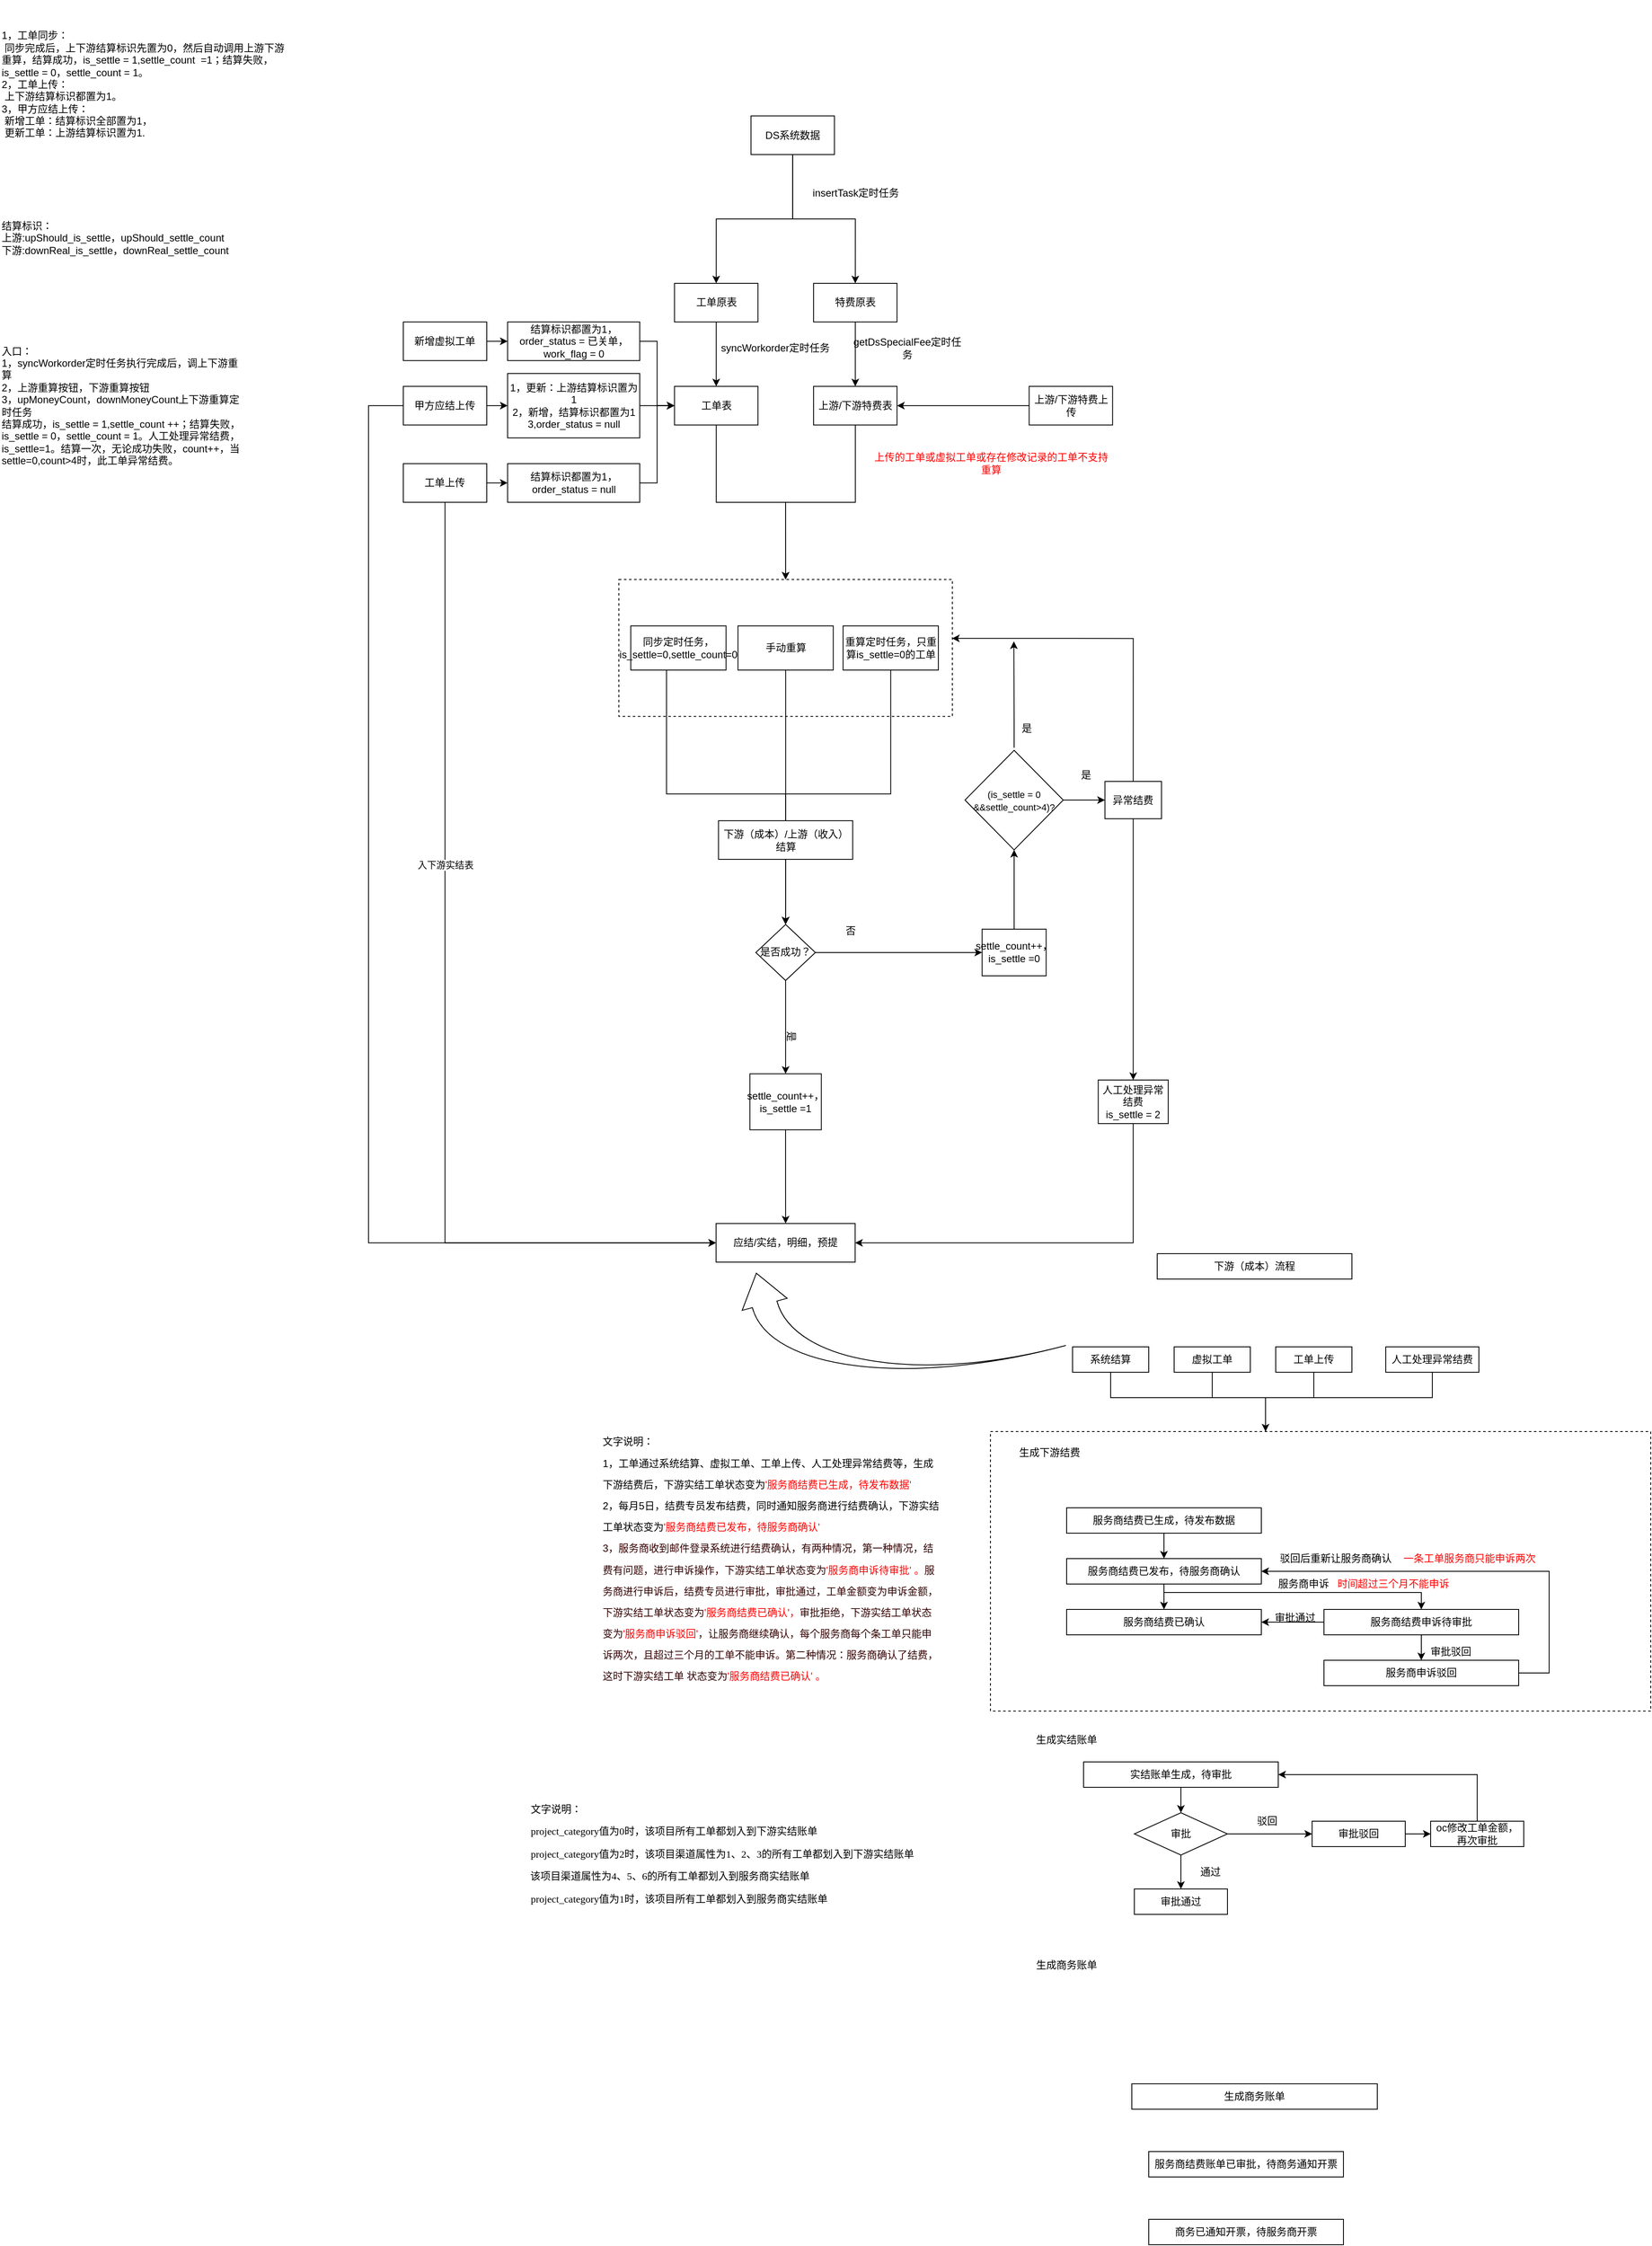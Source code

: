 <mxfile version="14.8.2" type="github">
  <diagram id="KRvAoWJSw_I8BphRz5LJ" name="第 1 页">
    <mxGraphModel dx="3076" dy="3093" grid="1" gridSize="10" guides="1" tooltips="1" connect="1" arrows="1" fold="1" page="1" pageScale="1" pageWidth="827" pageHeight="1169" math="0" shadow="0">
      <root>
        <mxCell id="0" />
        <mxCell id="1" parent="0" />
        <mxCell id="a06lGNTXg1r7nn_AcgPJ-1" value="下游（成本）流程" style="rounded=0;whiteSpace=wrap;html=1;" parent="1" vertex="1">
          <mxGeometry x="-133" y="10" width="230" height="30" as="geometry" />
        </mxCell>
        <mxCell id="a06lGNTXg1r7nn_AcgPJ-56" style="edgeStyle=orthogonalEdgeStyle;rounded=0;orthogonalLoop=1;jettySize=auto;html=1;entryX=0.5;entryY=0;entryDx=0;entryDy=0;" parent="1" source="a06lGNTXg1r7nn_AcgPJ-2" edge="1">
          <mxGeometry relative="1" as="geometry">
            <Array as="points">
              <mxPoint x="-188" y="180" />
              <mxPoint x="-5" y="180" />
            </Array>
            <mxPoint x="-25" y="230.0" as="targetPoint" />
          </mxGeometry>
        </mxCell>
        <mxCell id="a06lGNTXg1r7nn_AcgPJ-2" value="系统结算" style="rounded=0;whiteSpace=wrap;html=1;" parent="1" vertex="1">
          <mxGeometry x="-233" y="120" width="90" height="30" as="geometry" />
        </mxCell>
        <mxCell id="a06lGNTXg1r7nn_AcgPJ-57" style="edgeStyle=orthogonalEdgeStyle;rounded=0;orthogonalLoop=1;jettySize=auto;html=1;entryX=0.5;entryY=0;entryDx=0;entryDy=0;" parent="1" source="a06lGNTXg1r7nn_AcgPJ-3" edge="1">
          <mxGeometry relative="1" as="geometry">
            <Array as="points">
              <mxPoint x="-68" y="180" />
              <mxPoint x="-5" y="180" />
            </Array>
            <mxPoint x="-25" y="230.0" as="targetPoint" />
          </mxGeometry>
        </mxCell>
        <mxCell id="a06lGNTXg1r7nn_AcgPJ-3" value="虚拟工单" style="rounded=0;whiteSpace=wrap;html=1;" parent="1" vertex="1">
          <mxGeometry x="-113" y="120" width="90" height="30" as="geometry" />
        </mxCell>
        <mxCell id="a06lGNTXg1r7nn_AcgPJ-58" style="edgeStyle=orthogonalEdgeStyle;rounded=0;orthogonalLoop=1;jettySize=auto;html=1;entryX=0.5;entryY=0;entryDx=0;entryDy=0;" parent="1" source="a06lGNTXg1r7nn_AcgPJ-4" edge="1">
          <mxGeometry relative="1" as="geometry">
            <Array as="points">
              <mxPoint x="52" y="180" />
              <mxPoint x="-5" y="180" />
            </Array>
            <mxPoint x="-25" y="230.0" as="targetPoint" />
          </mxGeometry>
        </mxCell>
        <mxCell id="a06lGNTXg1r7nn_AcgPJ-4" value="工单上传" style="rounded=0;whiteSpace=wrap;html=1;" parent="1" vertex="1">
          <mxGeometry x="7" y="120" width="90" height="30" as="geometry" />
        </mxCell>
        <mxCell id="a06lGNTXg1r7nn_AcgPJ-59" style="edgeStyle=orthogonalEdgeStyle;rounded=0;orthogonalLoop=1;jettySize=auto;html=1;" parent="1" source="a06lGNTXg1r7nn_AcgPJ-6" edge="1">
          <mxGeometry relative="1" as="geometry">
            <Array as="points">
              <mxPoint x="192" y="180" />
              <mxPoint x="-5" y="180" />
              <mxPoint x="-5" y="220" />
            </Array>
            <mxPoint x="-5" y="220" as="targetPoint" />
          </mxGeometry>
        </mxCell>
        <mxCell id="a06lGNTXg1r7nn_AcgPJ-6" value="人工处理异常结费" style="rounded=0;whiteSpace=wrap;html=1;" parent="1" vertex="1">
          <mxGeometry x="137" y="120" width="110" height="30" as="geometry" />
        </mxCell>
        <mxCell id="a06lGNTXg1r7nn_AcgPJ-53" value="&lt;p style=&quot;line-height: 210%&quot;&gt;文字说明：&lt;br&gt;1，工单通过系统结算、虚拟工单、工单上传、人工处理异常结费等，生成下游结费后，下游实结工单状态变为&lt;font color=&quot;#ff0000&quot;&gt;&#39;服务商结费已生成，待发布数据&#39;&lt;/font&gt;&lt;br&gt;2，每月5日，结费专员发布结费，同时通知服务商进行结费确认，下游实结工单状态变为&lt;font color=&quot;#ff0000&quot;&gt;&#39;服务商结费已发布，待服务商确认&#39;&lt;/font&gt;&lt;br&gt;&lt;font color=&quot;#330000&quot;&gt;3，服务商收到邮件登录系统进行结费确认，有两种情况，第一种情况，结费有问题，进行申诉操作，下游实结工单状态变为&lt;/font&gt;&lt;font color=&quot;#ff0000&quot;&gt;&#39;服务商申诉待审批&#39; 。&lt;/font&gt;&lt;font color=&quot;#330000&quot;&gt;服务商进行申诉后，结费专员进行审批，审批通过，工单金额变为申诉金额，下游实结工单状态变为&lt;/font&gt;&lt;font color=&quot;#ff0000&quot;&gt;&#39;&lt;/font&gt;&lt;span style=&quot;text-align: center&quot;&gt;&lt;font color=&quot;#ff0000&quot;&gt;服务商结费已确认&#39;，&lt;/font&gt;&lt;font color=&quot;#330000&quot;&gt;审批拒绝，下游实结工单状态变为&lt;/font&gt;&lt;font color=&quot;#ff0000&quot;&gt;&#39;服务商申诉驳回&#39;&lt;/font&gt;&lt;font color=&quot;#330000&quot;&gt;，让服务商继续确认，每个服务商每个条工单只能申诉两次，且超过三个月的工单不能申诉。第二种情况：服务商确认了结费，这时下游实结工单 状态变为&lt;/font&gt;&lt;font color=&quot;#ff0000&quot;&gt;&#39;服务商结费已确认&#39; 。&lt;/font&gt;&lt;/span&gt;&lt;/p&gt;" style="text;html=1;strokeColor=none;fillColor=none;align=left;verticalAlign=middle;whiteSpace=wrap;rounded=0;" parent="1" vertex="1">
          <mxGeometry x="-790" y="192.5" width="400" height="357.5" as="geometry" />
        </mxCell>
        <mxCell id="4gH3Iq-4oINQsy5VhSzX-44" value="" style="edgeStyle=orthogonalEdgeStyle;rounded=0;orthogonalLoop=1;jettySize=auto;html=1;entryX=0.5;entryY=0;entryDx=0;entryDy=0;" edge="1" parent="1" source="a06lGNTXg1r7nn_AcgPJ-64" target="4gH3Iq-4oINQsy5VhSzX-37">
          <mxGeometry relative="1" as="geometry" />
        </mxCell>
        <mxCell id="a06lGNTXg1r7nn_AcgPJ-64" value="实结账单生成，待审批" style="rounded=0;whiteSpace=wrap;html=1;" parent="1" vertex="1">
          <mxGeometry x="-220" y="610" width="230" height="30" as="geometry" />
        </mxCell>
        <mxCell id="a06lGNTXg1r7nn_AcgPJ-65" value="" style="group" parent="1" vertex="1" connectable="0">
          <mxGeometry x="-330" y="220" width="780" height="330" as="geometry" />
        </mxCell>
        <mxCell id="a06lGNTXg1r7nn_AcgPJ-60" value="" style="rounded=0;whiteSpace=wrap;html=1;dashed=1;" parent="a06lGNTXg1r7nn_AcgPJ-65" vertex="1">
          <mxGeometry width="780" height="330" as="geometry" />
        </mxCell>
        <mxCell id="a06lGNTXg1r7nn_AcgPJ-61" value="生成下游结费" style="text;html=1;strokeColor=none;fillColor=none;align=center;verticalAlign=middle;whiteSpace=wrap;rounded=0;dashed=1;" parent="a06lGNTXg1r7nn_AcgPJ-65" vertex="1">
          <mxGeometry x="-20" y="15" width="180" height="20" as="geometry" />
        </mxCell>
        <mxCell id="a06lGNTXg1r7nn_AcgPJ-13" value="服务商结费已生成，待发布数据" style="rounded=0;whiteSpace=wrap;html=1;" parent="a06lGNTXg1r7nn_AcgPJ-65" vertex="1">
          <mxGeometry x="90" y="90" width="230" height="30" as="geometry" />
        </mxCell>
        <mxCell id="a06lGNTXg1r7nn_AcgPJ-14" value="服务商结费已发布，待服务商确认" style="rounded=0;whiteSpace=wrap;html=1;" parent="a06lGNTXg1r7nn_AcgPJ-65" vertex="1">
          <mxGeometry x="90" y="150" width="230" height="30" as="geometry" />
        </mxCell>
        <mxCell id="a06lGNTXg1r7nn_AcgPJ-33" style="edgeStyle=orthogonalEdgeStyle;rounded=0;orthogonalLoop=1;jettySize=auto;html=1;" parent="a06lGNTXg1r7nn_AcgPJ-65" source="a06lGNTXg1r7nn_AcgPJ-13" target="a06lGNTXg1r7nn_AcgPJ-14" edge="1">
          <mxGeometry x="90" y="90" as="geometry" />
        </mxCell>
        <mxCell id="a06lGNTXg1r7nn_AcgPJ-16" value="服务商结费已确认" style="rounded=0;whiteSpace=wrap;html=1;" parent="a06lGNTXg1r7nn_AcgPJ-65" vertex="1">
          <mxGeometry x="90" y="210" width="230" height="30" as="geometry" />
        </mxCell>
        <mxCell id="a06lGNTXg1r7nn_AcgPJ-36" style="edgeStyle=orthogonalEdgeStyle;rounded=0;orthogonalLoop=1;jettySize=auto;html=1;entryX=0.5;entryY=0;entryDx=0;entryDy=0;" parent="a06lGNTXg1r7nn_AcgPJ-65" source="a06lGNTXg1r7nn_AcgPJ-14" target="a06lGNTXg1r7nn_AcgPJ-16" edge="1">
          <mxGeometry x="90" y="90" as="geometry" />
        </mxCell>
        <mxCell id="a06lGNTXg1r7nn_AcgPJ-50" style="edgeStyle=orthogonalEdgeStyle;rounded=0;orthogonalLoop=1;jettySize=auto;html=1;entryX=1;entryY=0.5;entryDx=0;entryDy=0;" parent="a06lGNTXg1r7nn_AcgPJ-65" source="a06lGNTXg1r7nn_AcgPJ-18" target="a06lGNTXg1r7nn_AcgPJ-16" edge="1">
          <mxGeometry x="90" y="90" as="geometry" />
        </mxCell>
        <mxCell id="a06lGNTXg1r7nn_AcgPJ-18" value="服务商结费申诉待审批" style="rounded=0;whiteSpace=wrap;html=1;" parent="a06lGNTXg1r7nn_AcgPJ-65" vertex="1">
          <mxGeometry x="394" y="210" width="230" height="30" as="geometry" />
        </mxCell>
        <mxCell id="a06lGNTXg1r7nn_AcgPJ-38" style="edgeStyle=orthogonalEdgeStyle;rounded=0;orthogonalLoop=1;jettySize=auto;html=1;" parent="a06lGNTXg1r7nn_AcgPJ-65" source="a06lGNTXg1r7nn_AcgPJ-14" target="a06lGNTXg1r7nn_AcgPJ-18" edge="1">
          <mxGeometry x="90" y="90" as="geometry">
            <Array as="points">
              <mxPoint x="205" y="190" />
              <mxPoint x="509" y="190" />
            </Array>
          </mxGeometry>
        </mxCell>
        <mxCell id="a06lGNTXg1r7nn_AcgPJ-47" style="edgeStyle=orthogonalEdgeStyle;rounded=0;orthogonalLoop=1;jettySize=auto;html=1;entryX=1;entryY=0.5;entryDx=0;entryDy=0;" parent="a06lGNTXg1r7nn_AcgPJ-65" source="a06lGNTXg1r7nn_AcgPJ-19" target="a06lGNTXg1r7nn_AcgPJ-14" edge="1">
          <mxGeometry x="90" y="90" as="geometry">
            <Array as="points">
              <mxPoint x="660" y="285" />
              <mxPoint x="660" y="165" />
            </Array>
          </mxGeometry>
        </mxCell>
        <mxCell id="a06lGNTXg1r7nn_AcgPJ-19" value="服务商申诉驳回" style="rounded=0;whiteSpace=wrap;html=1;" parent="a06lGNTXg1r7nn_AcgPJ-65" vertex="1">
          <mxGeometry x="394" y="270" width="230" height="30" as="geometry" />
        </mxCell>
        <mxCell id="a06lGNTXg1r7nn_AcgPJ-40" style="edgeStyle=orthogonalEdgeStyle;rounded=0;orthogonalLoop=1;jettySize=auto;html=1;entryX=0.5;entryY=0;entryDx=0;entryDy=0;" parent="a06lGNTXg1r7nn_AcgPJ-65" source="a06lGNTXg1r7nn_AcgPJ-18" target="a06lGNTXg1r7nn_AcgPJ-19" edge="1">
          <mxGeometry x="90" y="90" as="geometry" />
        </mxCell>
        <mxCell id="a06lGNTXg1r7nn_AcgPJ-39" value="服务商申诉" style="text;html=1;strokeColor=none;fillColor=none;align=center;verticalAlign=middle;whiteSpace=wrap;rounded=0;" parent="a06lGNTXg1r7nn_AcgPJ-65" vertex="1">
          <mxGeometry x="330" y="170" width="80" height="20" as="geometry" />
        </mxCell>
        <mxCell id="a06lGNTXg1r7nn_AcgPJ-41" value="审批驳回" style="text;html=1;strokeColor=none;fillColor=none;align=center;verticalAlign=middle;whiteSpace=wrap;rounded=0;" parent="a06lGNTXg1r7nn_AcgPJ-65" vertex="1">
          <mxGeometry x="504" y="250" width="80" height="20" as="geometry" />
        </mxCell>
        <mxCell id="a06lGNTXg1r7nn_AcgPJ-43" value="驳回后重新让服务商确认" style="text;html=1;strokeColor=none;fillColor=none;align=center;verticalAlign=middle;whiteSpace=wrap;rounded=0;" parent="a06lGNTXg1r7nn_AcgPJ-65" vertex="1">
          <mxGeometry x="340" y="140" width="136" height="20" as="geometry" />
        </mxCell>
        <mxCell id="a06lGNTXg1r7nn_AcgPJ-45" value="&lt;font color=&quot;#ff0000&quot;&gt;时间超过三个月不能申诉&lt;/font&gt;" style="text;html=1;strokeColor=none;fillColor=none;align=center;verticalAlign=middle;whiteSpace=wrap;rounded=0;" parent="a06lGNTXg1r7nn_AcgPJ-65" vertex="1">
          <mxGeometry x="408" y="170" width="136" height="20" as="geometry" />
        </mxCell>
        <mxCell id="a06lGNTXg1r7nn_AcgPJ-46" value="&lt;font color=&quot;#ff0000&quot;&gt;一条工单服务商只能申诉两次&lt;/font&gt;" style="text;html=1;strokeColor=none;fillColor=none;align=center;verticalAlign=middle;whiteSpace=wrap;rounded=0;" parent="a06lGNTXg1r7nn_AcgPJ-65" vertex="1">
          <mxGeometry x="478" y="140" width="176" height="20" as="geometry" />
        </mxCell>
        <mxCell id="a06lGNTXg1r7nn_AcgPJ-51" value="审批通过" style="text;html=1;strokeColor=none;fillColor=none;align=center;verticalAlign=middle;whiteSpace=wrap;rounded=0;" parent="a06lGNTXg1r7nn_AcgPJ-65" vertex="1">
          <mxGeometry x="320" y="210" width="80" height="20" as="geometry" />
        </mxCell>
        <mxCell id="a06lGNTXg1r7nn_AcgPJ-66" value="商务已通知开票，待服务商开票" style="rounded=0;whiteSpace=wrap;html=1;" parent="1" vertex="1">
          <mxGeometry x="-143" y="1150" width="230" height="30" as="geometry" />
        </mxCell>
        <mxCell id="a06lGNTXg1r7nn_AcgPJ-67" value="服务商结费账单已审批，待商务通知开票" style="rounded=0;whiteSpace=wrap;html=1;" parent="1" vertex="1">
          <mxGeometry x="-143" y="1070" width="230" height="30" as="geometry" />
        </mxCell>
        <mxCell id="a06lGNTXg1r7nn_AcgPJ-190" value="" style="group" parent="1" vertex="1" connectable="0">
          <mxGeometry x="-1500" y="-1470" width="1380" height="1490" as="geometry" />
        </mxCell>
        <mxCell id="a06lGNTXg1r7nn_AcgPJ-191" value="结算标识：&lt;br&gt;上游:upShould_is_settle，upShould_settle_count&lt;br&gt;下游:downReal_is_settle，downReal_settle_count" style="text;html=1;strokeColor=none;fillColor=none;align=left;verticalAlign=middle;whiteSpace=wrap;rounded=0;" parent="a06lGNTXg1r7nn_AcgPJ-190" vertex="1">
          <mxGeometry y="243.265" width="271.071" height="76.02" as="geometry" />
        </mxCell>
        <mxCell id="a06lGNTXg1r7nn_AcgPJ-192" value="入口：&lt;br&gt;1，syncWorkorder定时任务执行完成后，调上下游重算&lt;br&gt;&lt;div&gt;&lt;span&gt;2，上游重算按钮，下游重算按钮&lt;/span&gt;&lt;/div&gt;&lt;div&gt;&lt;span&gt;3，upMoneyCount，downMoneyCount上下游重算定时任务&lt;/span&gt;&lt;/div&gt;&lt;div&gt;结算成功，is_settle = 1,settle_count&amp;nbsp;&lt;span&gt;++&lt;/span&gt;；结算失败，is_settle = 0，settle_count = 1。人工处理异常结费，is_settle=1。结算一次，无论成功失败，count++，当settle=0,count&amp;gt;4时，此工单异常结费。&lt;span&gt;&lt;br&gt;&lt;/span&gt;&lt;/div&gt;" style="text;html=1;strokeColor=none;fillColor=none;align=left;verticalAlign=middle;whiteSpace=wrap;rounded=0;" parent="a06lGNTXg1r7nn_AcgPJ-190" vertex="1">
          <mxGeometry y="380.102" width="287.5" height="197.653" as="geometry" />
        </mxCell>
        <mxCell id="a06lGNTXg1r7nn_AcgPJ-193" value="1，工单同步：&lt;br&gt;&lt;span style=&quot;white-space: pre&quot;&gt; &lt;/span&gt;同步完成后，上下游结算标识先置为0，然后自动调用上游下游重算，结算成功，is_settle = 1,settle_count &lt;span style=&quot;white-space: pre&quot;&gt; &lt;/span&gt;=1；结算失败，is_settle = 0，settle_count = 1。&lt;br&gt;2，工单上传：&lt;br&gt;&lt;span style=&quot;white-space: pre&quot;&gt; &lt;/span&gt;上下游结算标识都置为1。&lt;br&gt;3，甲方应结上传：&lt;br&gt;&lt;span style=&quot;white-space: pre&quot;&gt; &lt;/span&gt;新增工单：结算标识全部置为1，&lt;br&gt;&lt;span style=&quot;white-space: pre&quot;&gt; &lt;/span&gt;更新工单：上游结算标识置为1.&lt;br&gt;&lt;span style=&quot;white-space: pre&quot;&gt; &lt;/span&gt;&lt;br&gt;&lt;span style=&quot;white-space: pre&quot;&gt; &lt;/span&gt;" style="text;html=1;strokeColor=none;fillColor=none;align=left;verticalAlign=middle;whiteSpace=wrap;rounded=0;" parent="a06lGNTXg1r7nn_AcgPJ-190" vertex="1">
          <mxGeometry width="336.786" height="228.061" as="geometry" />
        </mxCell>
        <mxCell id="a06lGNTXg1r7nn_AcgPJ-194" value="DS系统数据" style="rounded=0;whiteSpace=wrap;html=1;" parent="a06lGNTXg1r7nn_AcgPJ-190" vertex="1">
          <mxGeometry x="887.143" y="136.837" width="98.571" height="45.612" as="geometry" />
        </mxCell>
        <mxCell id="a06lGNTXg1r7nn_AcgPJ-195" value="工单原表" style="rounded=0;whiteSpace=wrap;html=1;" parent="a06lGNTXg1r7nn_AcgPJ-190" vertex="1">
          <mxGeometry x="796.786" y="334.49" width="98.571" height="45.612" as="geometry" />
        </mxCell>
        <mxCell id="a06lGNTXg1r7nn_AcgPJ-196" style="edgeStyle=orthogonalEdgeStyle;rounded=0;orthogonalLoop=1;jettySize=auto;html=1;entryX=0.5;entryY=0;entryDx=0;entryDy=0;fontColor=#000000;" parent="a06lGNTXg1r7nn_AcgPJ-190" source="a06lGNTXg1r7nn_AcgPJ-194" target="a06lGNTXg1r7nn_AcgPJ-195" edge="1">
          <mxGeometry x="435.357" y="136.837" as="geometry" />
        </mxCell>
        <mxCell id="a06lGNTXg1r7nn_AcgPJ-197" value="工单表" style="rounded=0;whiteSpace=wrap;html=1;" parent="a06lGNTXg1r7nn_AcgPJ-190" vertex="1">
          <mxGeometry x="796.786" y="456.122" width="98.571" height="45.612" as="geometry" />
        </mxCell>
        <mxCell id="a06lGNTXg1r7nn_AcgPJ-198" style="edgeStyle=orthogonalEdgeStyle;rounded=0;orthogonalLoop=1;jettySize=auto;html=1;fontColor=#000000;" parent="a06lGNTXg1r7nn_AcgPJ-190" source="a06lGNTXg1r7nn_AcgPJ-195" target="a06lGNTXg1r7nn_AcgPJ-197" edge="1">
          <mxGeometry x="435.357" y="136.837" as="geometry" />
        </mxCell>
        <mxCell id="a06lGNTXg1r7nn_AcgPJ-199" value="insertTask定时任务" style="text;html=1;strokeColor=none;fillColor=none;align=center;verticalAlign=middle;whiteSpace=wrap;rounded=0;" parent="a06lGNTXg1r7nn_AcgPJ-190" vertex="1">
          <mxGeometry x="940.533" y="197.653" width="139.643" height="60.816" as="geometry" />
        </mxCell>
        <mxCell id="a06lGNTXg1r7nn_AcgPJ-200" value="syncWorkorder定时任务" style="text;html=1;strokeColor=none;fillColor=none;align=center;verticalAlign=middle;whiteSpace=wrap;rounded=0;" parent="a06lGNTXg1r7nn_AcgPJ-190" vertex="1">
          <mxGeometry x="846.069" y="395.306" width="139.643" height="30.408" as="geometry" />
        </mxCell>
        <mxCell id="a06lGNTXg1r7nn_AcgPJ-201" value="应结/实结，明细，预提" style="rounded=0;whiteSpace=wrap;html=1;" parent="a06lGNTXg1r7nn_AcgPJ-190" vertex="1">
          <mxGeometry x="845.891" y="1444.388" width="164.286" height="45.612" as="geometry" />
        </mxCell>
        <mxCell id="a06lGNTXg1r7nn_AcgPJ-202" style="edgeStyle=orthogonalEdgeStyle;rounded=0;orthogonalLoop=1;jettySize=auto;html=1;fontColor=#000000;" parent="a06lGNTXg1r7nn_AcgPJ-190" source="a06lGNTXg1r7nn_AcgPJ-197" target="a06lGNTXg1r7nn_AcgPJ-229" edge="1">
          <mxGeometry x="435.357" y="136.837" as="geometry" />
        </mxCell>
        <mxCell id="a06lGNTXg1r7nn_AcgPJ-203" value="" style="edgeStyle=orthogonalEdgeStyle;rounded=0;orthogonalLoop=1;jettySize=auto;html=1;fontColor=#000000;entryX=0;entryY=0.5;entryDx=0;entryDy=0;" parent="a06lGNTXg1r7nn_AcgPJ-190" source="a06lGNTXg1r7nn_AcgPJ-205" target="a06lGNTXg1r7nn_AcgPJ-201" edge="1">
          <mxGeometry x="435.357" y="136.837" as="geometry">
            <mxPoint x="591.429" y="630.969" as="targetPoint" />
            <Array as="points">
              <mxPoint x="525.714" y="1467.194" />
            </Array>
          </mxGeometry>
        </mxCell>
        <mxCell id="a06lGNTXg1r7nn_AcgPJ-204" value="入下游实结表" style="edgeLabel;html=1;align=center;verticalAlign=middle;resizable=0;points=[];fontColor=#000000;" parent="a06lGNTXg1r7nn_AcgPJ-203" vertex="1" connectable="0">
          <mxGeometry x="-0.284" relative="1" as="geometry">
            <mxPoint as="offset" />
          </mxGeometry>
        </mxCell>
        <mxCell id="a06lGNTXg1r7nn_AcgPJ-205" value="工单上传" style="rounded=0;whiteSpace=wrap;html=1;" parent="a06lGNTXg1r7nn_AcgPJ-190" vertex="1">
          <mxGeometry x="476.429" y="547.347" width="98.571" height="45.612" as="geometry" />
        </mxCell>
        <mxCell id="a06lGNTXg1r7nn_AcgPJ-206" style="edgeStyle=orthogonalEdgeStyle;rounded=0;orthogonalLoop=1;jettySize=auto;html=1;entryX=0;entryY=0.5;entryDx=0;entryDy=0;fontColor=#000000;" parent="a06lGNTXg1r7nn_AcgPJ-190" source="a06lGNTXg1r7nn_AcgPJ-207" target="a06lGNTXg1r7nn_AcgPJ-201" edge="1">
          <mxGeometry x="435.357" y="136.837" as="geometry">
            <Array as="points">
              <mxPoint x="435.357" y="478.929" />
              <mxPoint x="435.357" y="1467.194" />
            </Array>
          </mxGeometry>
        </mxCell>
        <mxCell id="a06lGNTXg1r7nn_AcgPJ-207" value="甲方应结上传" style="rounded=0;whiteSpace=wrap;html=1;" parent="a06lGNTXg1r7nn_AcgPJ-190" vertex="1">
          <mxGeometry x="476.429" y="456.122" width="98.571" height="45.612" as="geometry" />
        </mxCell>
        <mxCell id="a06lGNTXg1r7nn_AcgPJ-208" value="特费原表" style="rounded=0;whiteSpace=wrap;html=1;" parent="a06lGNTXg1r7nn_AcgPJ-190" vertex="1">
          <mxGeometry x="961.071" y="334.49" width="98.571" height="45.612" as="geometry" />
        </mxCell>
        <mxCell id="a06lGNTXg1r7nn_AcgPJ-209" style="edgeStyle=orthogonalEdgeStyle;rounded=0;orthogonalLoop=1;jettySize=auto;html=1;entryX=0.5;entryY=0;entryDx=0;entryDy=0;fontColor=#000000;" parent="a06lGNTXg1r7nn_AcgPJ-190" source="a06lGNTXg1r7nn_AcgPJ-194" target="a06lGNTXg1r7nn_AcgPJ-208" edge="1">
          <mxGeometry x="435.357" y="136.837" as="geometry" />
        </mxCell>
        <mxCell id="a06lGNTXg1r7nn_AcgPJ-210" value="上游/下游特费表" style="rounded=0;whiteSpace=wrap;html=1;" parent="a06lGNTXg1r7nn_AcgPJ-190" vertex="1">
          <mxGeometry x="961.071" y="456.122" width="98.571" height="45.612" as="geometry" />
        </mxCell>
        <mxCell id="a06lGNTXg1r7nn_AcgPJ-211" style="edgeStyle=orthogonalEdgeStyle;rounded=0;orthogonalLoop=1;jettySize=auto;html=1;fontColor=#000000;" parent="a06lGNTXg1r7nn_AcgPJ-190" source="a06lGNTXg1r7nn_AcgPJ-208" target="a06lGNTXg1r7nn_AcgPJ-210" edge="1">
          <mxGeometry x="435.357" y="136.837" as="geometry" />
        </mxCell>
        <mxCell id="a06lGNTXg1r7nn_AcgPJ-212" value="getDsSpecialFee定时任务" style="text;html=1;strokeColor=none;fillColor=none;align=center;verticalAlign=middle;whiteSpace=wrap;rounded=0;" parent="a06lGNTXg1r7nn_AcgPJ-190" vertex="1">
          <mxGeometry x="1002.143" y="395.306" width="139.643" height="30.408" as="geometry" />
        </mxCell>
        <mxCell id="a06lGNTXg1r7nn_AcgPJ-213" style="edgeStyle=orthogonalEdgeStyle;rounded=0;orthogonalLoop=1;jettySize=auto;html=1;entryX=1;entryY=0.5;entryDx=0;entryDy=0;fontColor=#000000;" parent="a06lGNTXg1r7nn_AcgPJ-190" source="a06lGNTXg1r7nn_AcgPJ-214" target="a06lGNTXg1r7nn_AcgPJ-210" edge="1">
          <mxGeometry x="435.357" y="136.837" as="geometry" />
        </mxCell>
        <mxCell id="a06lGNTXg1r7nn_AcgPJ-214" value="上游/下游特费上传" style="rounded=0;whiteSpace=wrap;html=1;" parent="a06lGNTXg1r7nn_AcgPJ-190" vertex="1">
          <mxGeometry x="1215.714" y="456.122" width="98.571" height="45.612" as="geometry" />
        </mxCell>
        <mxCell id="a06lGNTXg1r7nn_AcgPJ-215" value="" style="edgeStyle=orthogonalEdgeStyle;rounded=0;orthogonalLoop=1;jettySize=auto;html=1;fontColor=#000000;" parent="a06lGNTXg1r7nn_AcgPJ-190" source="a06lGNTXg1r7nn_AcgPJ-216" target="a06lGNTXg1r7nn_AcgPJ-197" edge="1">
          <mxGeometry x="435.357" y="136.837" as="geometry" />
        </mxCell>
        <mxCell id="a06lGNTXg1r7nn_AcgPJ-216" value="1，更新：上游结算标识置为1&lt;br&gt;2，新增，结算标识都置为1&lt;br&gt;3,order_status = null" style="rounded=0;whiteSpace=wrap;html=1;" parent="a06lGNTXg1r7nn_AcgPJ-190" vertex="1">
          <mxGeometry x="599.643" y="440.918" width="156.071" height="76.02" as="geometry" />
        </mxCell>
        <mxCell id="a06lGNTXg1r7nn_AcgPJ-217" value="" style="edgeStyle=orthogonalEdgeStyle;rounded=0;orthogonalLoop=1;jettySize=auto;html=1;fontColor=#000000;entryX=0;entryY=0.5;entryDx=0;entryDy=0;" parent="a06lGNTXg1r7nn_AcgPJ-190" source="a06lGNTXg1r7nn_AcgPJ-218" target="a06lGNTXg1r7nn_AcgPJ-197" edge="1">
          <mxGeometry x="435.357" y="136.837" as="geometry" />
        </mxCell>
        <mxCell id="a06lGNTXg1r7nn_AcgPJ-218" value="结算标识都置为1，order_status = null" style="rounded=0;whiteSpace=wrap;html=1;" parent="a06lGNTXg1r7nn_AcgPJ-190" vertex="1">
          <mxGeometry x="599.643" y="547.347" width="156.071" height="45.612" as="geometry" />
        </mxCell>
        <mxCell id="a06lGNTXg1r7nn_AcgPJ-219" value="" style="edgeStyle=orthogonalEdgeStyle;rounded=0;orthogonalLoop=1;jettySize=auto;html=1;fontColor=#000000;entryX=0;entryY=0.5;entryDx=0;entryDy=0;" parent="a06lGNTXg1r7nn_AcgPJ-190" source="a06lGNTXg1r7nn_AcgPJ-207" target="a06lGNTXg1r7nn_AcgPJ-216" edge="1">
          <mxGeometry x="435.357" y="136.837" as="geometry" />
        </mxCell>
        <mxCell id="a06lGNTXg1r7nn_AcgPJ-220" style="edgeStyle=orthogonalEdgeStyle;rounded=0;orthogonalLoop=1;jettySize=auto;html=1;fontColor=#000000;" parent="a06lGNTXg1r7nn_AcgPJ-190" source="a06lGNTXg1r7nn_AcgPJ-233" target="a06lGNTXg1r7nn_AcgPJ-201" edge="1">
          <mxGeometry x="435.357" y="136.837" as="geometry" />
        </mxCell>
        <mxCell id="a06lGNTXg1r7nn_AcgPJ-221" value="" style="edgeStyle=orthogonalEdgeStyle;rounded=0;orthogonalLoop=1;jettySize=auto;html=1;fontColor=#000000;" parent="a06lGNTXg1r7nn_AcgPJ-190" source="a06lGNTXg1r7nn_AcgPJ-205" target="a06lGNTXg1r7nn_AcgPJ-218" edge="1">
          <mxGeometry x="435.357" y="136.837" as="geometry" />
        </mxCell>
        <mxCell id="a06lGNTXg1r7nn_AcgPJ-222" style="edgeStyle=orthogonalEdgeStyle;rounded=0;orthogonalLoop=1;jettySize=auto;html=1;entryX=1;entryY=0.5;entryDx=0;entryDy=0;fontColor=#000000;" parent="a06lGNTXg1r7nn_AcgPJ-190" source="a06lGNTXg1r7nn_AcgPJ-250" target="a06lGNTXg1r7nn_AcgPJ-201" edge="1">
          <mxGeometry x="435.357" y="136.837" as="geometry">
            <Array as="points">
              <mxPoint x="1338.929" y="1467.194" />
            </Array>
          </mxGeometry>
        </mxCell>
        <mxCell id="a06lGNTXg1r7nn_AcgPJ-223" value="新增虚拟工单" style="rounded=0;whiteSpace=wrap;html=1;" parent="a06lGNTXg1r7nn_AcgPJ-190" vertex="1">
          <mxGeometry x="476.429" y="380.102" width="98.571" height="45.612" as="geometry" />
        </mxCell>
        <mxCell id="a06lGNTXg1r7nn_AcgPJ-224" style="edgeStyle=orthogonalEdgeStyle;rounded=0;orthogonalLoop=1;jettySize=auto;html=1;entryX=0;entryY=0.5;entryDx=0;entryDy=0;fontColor=#000000;" parent="a06lGNTXg1r7nn_AcgPJ-190" source="a06lGNTXg1r7nn_AcgPJ-225" target="a06lGNTXg1r7nn_AcgPJ-197" edge="1">
          <mxGeometry x="435.357" y="136.837" as="geometry" />
        </mxCell>
        <mxCell id="a06lGNTXg1r7nn_AcgPJ-225" value="结算标识都置为1，order_status = 已关单，work_flag = 0" style="rounded=0;whiteSpace=wrap;html=1;" parent="a06lGNTXg1r7nn_AcgPJ-190" vertex="1">
          <mxGeometry x="599.643" y="380.102" width="156.071" height="45.612" as="geometry" />
        </mxCell>
        <mxCell id="a06lGNTXg1r7nn_AcgPJ-226" style="edgeStyle=orthogonalEdgeStyle;rounded=0;orthogonalLoop=1;jettySize=auto;html=1;entryX=0;entryY=0.5;entryDx=0;entryDy=0;fontColor=#000000;" parent="a06lGNTXg1r7nn_AcgPJ-190" source="a06lGNTXg1r7nn_AcgPJ-223" target="a06lGNTXg1r7nn_AcgPJ-225" edge="1">
          <mxGeometry x="435.357" y="136.837" as="geometry" />
        </mxCell>
        <mxCell id="a06lGNTXg1r7nn_AcgPJ-227" value="&lt;font color=&quot;#ff0000&quot;&gt;上传的工单或虚拟工单或存在修改记录的工单&lt;/font&gt;&lt;span style=&quot;color: rgb(255 , 0 , 0)&quot;&gt;不支持重算&lt;/span&gt;" style="text;html=1;strokeColor=none;fillColor=none;align=center;verticalAlign=middle;whiteSpace=wrap;rounded=0;fontColor=#000000;" parent="a06lGNTXg1r7nn_AcgPJ-190" vertex="1">
          <mxGeometry x="1026.605" y="532.143" width="287.681" height="30.408" as="geometry" />
        </mxCell>
        <mxCell id="a06lGNTXg1r7nn_AcgPJ-228" value="" style="group" parent="a06lGNTXg1r7nn_AcgPJ-190" vertex="1" connectable="0">
          <mxGeometry x="731.071" y="684.184" width="648.929" height="649.594" as="geometry" />
        </mxCell>
        <mxCell id="a06lGNTXg1r7nn_AcgPJ-229" value="" style="rounded=0;whiteSpace=wrap;html=1;dashed=1;" parent="a06lGNTXg1r7nn_AcgPJ-228" vertex="1">
          <mxGeometry width="393.93" height="161.572" as="geometry" />
        </mxCell>
        <mxCell id="a06lGNTXg1r7nn_AcgPJ-230" value="同步定时任务，is_settle=0,settle_count=0" style="rounded=0;whiteSpace=wrap;html=1;" parent="a06lGNTXg1r7nn_AcgPJ-228" vertex="1">
          <mxGeometry x="14.069" y="54.714" width="112.551" height="52.144" as="geometry" />
        </mxCell>
        <mxCell id="a06lGNTXg1r7nn_AcgPJ-231" value="是否成功？" style="rhombus;whiteSpace=wrap;html=1;" parent="a06lGNTXg1r7nn_AcgPJ-228" vertex="1">
          <mxGeometry x="161.792" y="407.236" width="70.345" height="66.098" as="geometry" />
        </mxCell>
        <mxCell id="a06lGNTXg1r7nn_AcgPJ-232" style="edgeStyle=orthogonalEdgeStyle;rounded=0;orthogonalLoop=1;jettySize=auto;html=1;" parent="a06lGNTXg1r7nn_AcgPJ-228" source="a06lGNTXg1r7nn_AcgPJ-230" target="a06lGNTXg1r7nn_AcgPJ-231" edge="1">
          <mxGeometry relative="1" as="geometry">
            <Array as="points">
              <mxPoint x="56.276" y="253.008" />
              <mxPoint x="196.965" y="253.008" />
            </Array>
          </mxGeometry>
        </mxCell>
        <mxCell id="a06lGNTXg1r7nn_AcgPJ-233" value="settle_count++，&lt;br&gt;is_settle =1" style="rounded=0;whiteSpace=wrap;html=1;" parent="a06lGNTXg1r7nn_AcgPJ-228" vertex="1">
          <mxGeometry x="154.758" y="583.497" width="84.413" height="66.098" as="geometry" />
        </mxCell>
        <mxCell id="a06lGNTXg1r7nn_AcgPJ-234" style="edgeStyle=orthogonalEdgeStyle;rounded=0;orthogonalLoop=1;jettySize=auto;html=1;entryX=0.5;entryY=0;entryDx=0;entryDy=0;" parent="a06lGNTXg1r7nn_AcgPJ-228" source="a06lGNTXg1r7nn_AcgPJ-231" target="a06lGNTXg1r7nn_AcgPJ-233" edge="1">
          <mxGeometry relative="1" as="geometry" />
        </mxCell>
        <mxCell id="a06lGNTXg1r7nn_AcgPJ-235" value="是" style="text;html=1;strokeColor=none;fillColor=none;align=center;verticalAlign=middle;whiteSpace=wrap;rounded=0;rotation=90;" parent="a06lGNTXg1r7nn_AcgPJ-228" vertex="1">
          <mxGeometry x="189.93" y="524.743" width="28.138" height="29.377" as="geometry" />
        </mxCell>
        <mxCell id="a06lGNTXg1r7nn_AcgPJ-236" value="settle_count++，&lt;br&gt;is_settle =0" style="rounded=0;whiteSpace=wrap;html=1;" parent="a06lGNTXg1r7nn_AcgPJ-228" vertex="1">
          <mxGeometry x="429.102" y="412.744" width="75.62" height="55.081" as="geometry" />
        </mxCell>
        <mxCell id="a06lGNTXg1r7nn_AcgPJ-237" style="edgeStyle=orthogonalEdgeStyle;rounded=0;orthogonalLoop=1;jettySize=auto;html=1;entryX=0;entryY=0.5;entryDx=0;entryDy=0;" parent="a06lGNTXg1r7nn_AcgPJ-228" source="a06lGNTXg1r7nn_AcgPJ-231" target="a06lGNTXg1r7nn_AcgPJ-236" edge="1">
          <mxGeometry relative="1" as="geometry" />
        </mxCell>
        <mxCell id="a06lGNTXg1r7nn_AcgPJ-238" value="否" style="text;html=1;strokeColor=none;fillColor=none;align=center;verticalAlign=middle;whiteSpace=wrap;rounded=0;" parent="a06lGNTXg1r7nn_AcgPJ-228" vertex="1">
          <mxGeometry x="260.278" y="391.125" width="28.134" height="48.136" as="geometry" />
        </mxCell>
        <mxCell id="a06lGNTXg1r7nn_AcgPJ-239" value="&lt;font style=&quot;font-size: 11px&quot;&gt;(is_settle = 0 &amp;amp;&amp;amp;settle_count&amp;gt;4)?&lt;/font&gt;" style="rhombus;whiteSpace=wrap;html=1;" parent="a06lGNTXg1r7nn_AcgPJ-228" vertex="1">
          <mxGeometry x="408.878" y="201.598" width="116.069" height="117.507" as="geometry" />
        </mxCell>
        <mxCell id="a06lGNTXg1r7nn_AcgPJ-240" style="edgeStyle=orthogonalEdgeStyle;rounded=0;orthogonalLoop=1;jettySize=auto;html=1;entryX=0.5;entryY=1;entryDx=0;entryDy=0;" parent="a06lGNTXg1r7nn_AcgPJ-228" source="a06lGNTXg1r7nn_AcgPJ-236" target="a06lGNTXg1r7nn_AcgPJ-239" edge="1">
          <mxGeometry relative="1" as="geometry" />
        </mxCell>
        <mxCell id="a06lGNTXg1r7nn_AcgPJ-241" style="edgeStyle=orthogonalEdgeStyle;rounded=0;orthogonalLoop=1;jettySize=auto;html=1;entryX=0.999;entryY=0.43;entryDx=0;entryDy=0;entryPerimeter=0;exitX=0.5;exitY=0;exitDx=0;exitDy=0;" parent="a06lGNTXg1r7nn_AcgPJ-228" source="a06lGNTXg1r7nn_AcgPJ-242" target="a06lGNTXg1r7nn_AcgPJ-229" edge="1">
          <mxGeometry relative="1" as="geometry">
            <Array as="points">
              <mxPoint x="607.777" y="69.403" />
            </Array>
          </mxGeometry>
        </mxCell>
        <mxCell id="a06lGNTXg1r7nn_AcgPJ-242" value="异常结费" style="rounded=0;whiteSpace=wrap;html=1;" parent="a06lGNTXg1r7nn_AcgPJ-228" vertex="1">
          <mxGeometry x="574.187" y="238.319" width="66.827" height="44.065" as="geometry" />
        </mxCell>
        <mxCell id="a06lGNTXg1r7nn_AcgPJ-243" style="edgeStyle=orthogonalEdgeStyle;rounded=0;orthogonalLoop=1;jettySize=auto;html=1;entryX=0;entryY=0.5;entryDx=0;entryDy=0;" parent="a06lGNTXg1r7nn_AcgPJ-228" source="a06lGNTXg1r7nn_AcgPJ-239" target="a06lGNTXg1r7nn_AcgPJ-242" edge="1">
          <mxGeometry relative="1" as="geometry" />
        </mxCell>
        <mxCell id="a06lGNTXg1r7nn_AcgPJ-244" style="edgeStyle=orthogonalEdgeStyle;rounded=0;orthogonalLoop=1;jettySize=auto;html=1;entryX=0.5;entryY=0;entryDx=0;entryDy=0;" parent="a06lGNTXg1r7nn_AcgPJ-228" source="a06lGNTXg1r7nn_AcgPJ-245" target="a06lGNTXg1r7nn_AcgPJ-231" edge="1">
          <mxGeometry relative="1" as="geometry" />
        </mxCell>
        <mxCell id="a06lGNTXg1r7nn_AcgPJ-245" value="手动重算" style="rounded=0;whiteSpace=wrap;html=1;" parent="a06lGNTXg1r7nn_AcgPJ-228" vertex="1">
          <mxGeometry x="140.689" y="54.714" width="112.551" height="52.144" as="geometry" />
        </mxCell>
        <mxCell id="a06lGNTXg1r7nn_AcgPJ-246" style="edgeStyle=orthogonalEdgeStyle;rounded=0;orthogonalLoop=1;jettySize=auto;html=1;entryX=0.5;entryY=0;entryDx=0;entryDy=0;" parent="a06lGNTXg1r7nn_AcgPJ-228" source="a06lGNTXg1r7nn_AcgPJ-247" target="a06lGNTXg1r7nn_AcgPJ-231" edge="1">
          <mxGeometry relative="1" as="geometry">
            <Array as="points">
              <mxPoint x="321.475" y="253.008" />
              <mxPoint x="196.965" y="253.008" />
            </Array>
          </mxGeometry>
        </mxCell>
        <mxCell id="a06lGNTXg1r7nn_AcgPJ-247" value="重算定时任务，只重算is_settle=0的工单" style="rounded=0;whiteSpace=wrap;html=1;" parent="a06lGNTXg1r7nn_AcgPJ-228" vertex="1">
          <mxGeometry x="264.847" y="54.714" width="112.551" height="52.144" as="geometry" />
        </mxCell>
        <mxCell id="a06lGNTXg1r7nn_AcgPJ-248" value="是" style="text;html=1;strokeColor=none;fillColor=none;align=center;verticalAlign=middle;whiteSpace=wrap;rounded=0;dashed=1;" parent="a06lGNTXg1r7nn_AcgPJ-228" vertex="1">
          <mxGeometry x="538.136" y="216.287" width="28.138" height="29.377" as="geometry" />
        </mxCell>
        <mxCell id="a06lGNTXg1r7nn_AcgPJ-249" value="是" style="text;html=1;strokeColor=none;fillColor=none;align=center;verticalAlign=middle;whiteSpace=wrap;rounded=0;dashed=1;" parent="a06lGNTXg1r7nn_AcgPJ-228" vertex="1">
          <mxGeometry x="467.791" y="161.572" width="28.138" height="29.377" as="geometry" />
        </mxCell>
        <mxCell id="a06lGNTXg1r7nn_AcgPJ-250" value="人工处理异常结费&lt;br&gt;is_settle = 2" style="rounded=0;whiteSpace=wrap;html=1;" parent="a06lGNTXg1r7nn_AcgPJ-228" vertex="1">
          <mxGeometry x="566.274" y="590.841" width="82.655" height="51.409" as="geometry" />
        </mxCell>
        <mxCell id="a06lGNTXg1r7nn_AcgPJ-251" style="edgeStyle=orthogonalEdgeStyle;rounded=0;orthogonalLoop=1;jettySize=auto;html=1;entryX=0.5;entryY=0;entryDx=0;entryDy=0;" parent="a06lGNTXg1r7nn_AcgPJ-228" source="a06lGNTXg1r7nn_AcgPJ-242" target="a06lGNTXg1r7nn_AcgPJ-250" edge="1">
          <mxGeometry relative="1" as="geometry" />
        </mxCell>
        <mxCell id="a06lGNTXg1r7nn_AcgPJ-252" value="下游（成本）/上游（收入）结算" style="rounded=0;whiteSpace=wrap;html=1;" parent="a06lGNTXg1r7nn_AcgPJ-228" vertex="1">
          <mxGeometry x="117.694" y="284.696" width="158.536" height="45.612" as="geometry" />
        </mxCell>
        <mxCell id="a06lGNTXg1r7nn_AcgPJ-253" style="edgeStyle=orthogonalEdgeStyle;rounded=0;orthogonalLoop=1;jettySize=auto;html=1;entryX=0.5;entryY=0;entryDx=0;entryDy=0;fontColor=#000000;" parent="a06lGNTXg1r7nn_AcgPJ-190" source="a06lGNTXg1r7nn_AcgPJ-210" target="a06lGNTXg1r7nn_AcgPJ-229" edge="1">
          <mxGeometry x="435.357" y="136.837" as="geometry" />
        </mxCell>
        <mxCell id="a06lGNTXg1r7nn_AcgPJ-254" style="edgeStyle=orthogonalEdgeStyle;rounded=0;orthogonalLoop=1;jettySize=auto;html=1;" parent="a06lGNTXg1r7nn_AcgPJ-190" edge="1">
          <mxGeometry x="731.071" y="665.939" as="geometry">
            <mxPoint x="1197.643" y="757.163" as="targetPoint" />
            <mxPoint x="1197.981" y="882.744" as="sourcePoint" />
            <Array as="points">
              <mxPoint x="1197.643" y="851.429" />
              <mxPoint x="1197.643" y="851.429" />
            </Array>
          </mxGeometry>
        </mxCell>
        <mxCell id="a06lGNTXg1r7nn_AcgPJ-257" value="" style="html=1;shadow=0;dashed=0;align=center;verticalAlign=middle;shape=mxgraph.arrows2.jumpInArrow;dy=15;dx=38;arrowHead=55;rotation=-105;direction=east;" parent="1" vertex="1">
          <mxGeometry x="-525.52" y="-100" width="177" height="358.61" as="geometry" />
        </mxCell>
        <mxCell id="4gH3Iq-4oINQsy5VhSzX-5" value="生成商务账单" style="whiteSpace=wrap;html=1;rounded=0;" vertex="1" parent="1">
          <mxGeometry x="-163" y="990" width="290" height="30" as="geometry" />
        </mxCell>
        <mxCell id="4gH3Iq-4oINQsy5VhSzX-28" value="生成实结账单" style="text;html=1;strokeColor=none;fillColor=none;align=center;verticalAlign=middle;whiteSpace=wrap;rounded=0;dashed=1;" vertex="1" parent="1">
          <mxGeometry x="-330" y="574" width="180" height="20" as="geometry" />
        </mxCell>
        <mxCell id="4gH3Iq-4oINQsy5VhSzX-35" value="审批通过" style="rounded=0;whiteSpace=wrap;html=1;" vertex="1" parent="1">
          <mxGeometry x="-160" y="760" width="110" height="30" as="geometry" />
        </mxCell>
        <mxCell id="4gH3Iq-4oINQsy5VhSzX-47" value="" style="edgeStyle=orthogonalEdgeStyle;rounded=0;orthogonalLoop=1;jettySize=auto;html=1;" edge="1" parent="1" source="4gH3Iq-4oINQsy5VhSzX-36" target="4gH3Iq-4oINQsy5VhSzX-46">
          <mxGeometry relative="1" as="geometry" />
        </mxCell>
        <mxCell id="4gH3Iq-4oINQsy5VhSzX-36" value="审批驳回" style="rounded=0;whiteSpace=wrap;html=1;" vertex="1" parent="1">
          <mxGeometry x="50" y="680" width="110" height="30" as="geometry" />
        </mxCell>
        <mxCell id="4gH3Iq-4oINQsy5VhSzX-39" value="" style="edgeStyle=orthogonalEdgeStyle;rounded=0;orthogonalLoop=1;jettySize=auto;html=1;" edge="1" parent="1" source="4gH3Iq-4oINQsy5VhSzX-37" target="4gH3Iq-4oINQsy5VhSzX-36">
          <mxGeometry relative="1" as="geometry" />
        </mxCell>
        <mxCell id="4gH3Iq-4oINQsy5VhSzX-41" value="" style="edgeStyle=orthogonalEdgeStyle;rounded=0;orthogonalLoop=1;jettySize=auto;html=1;" edge="1" parent="1" source="4gH3Iq-4oINQsy5VhSzX-37" target="4gH3Iq-4oINQsy5VhSzX-35">
          <mxGeometry relative="1" as="geometry" />
        </mxCell>
        <mxCell id="4gH3Iq-4oINQsy5VhSzX-37" value="审批" style="rhombus;whiteSpace=wrap;html=1;" vertex="1" parent="1">
          <mxGeometry x="-160" y="670" width="110" height="50" as="geometry" />
        </mxCell>
        <mxCell id="4gH3Iq-4oINQsy5VhSzX-40" value="通过" style="text;html=1;strokeColor=none;fillColor=none;align=center;verticalAlign=middle;whiteSpace=wrap;rounded=0;" vertex="1" parent="1">
          <mxGeometry x="-90" y="730" width="40" height="20" as="geometry" />
        </mxCell>
        <mxCell id="4gH3Iq-4oINQsy5VhSzX-42" value="驳回" style="text;html=1;strokeColor=none;fillColor=none;align=center;verticalAlign=middle;whiteSpace=wrap;rounded=0;" vertex="1" parent="1">
          <mxGeometry x="-23" y="670" width="40" height="20" as="geometry" />
        </mxCell>
        <mxCell id="4gH3Iq-4oINQsy5VhSzX-48" style="edgeStyle=orthogonalEdgeStyle;rounded=0;orthogonalLoop=1;jettySize=auto;html=1;entryX=1;entryY=0.5;entryDx=0;entryDy=0;" edge="1" parent="1" source="4gH3Iq-4oINQsy5VhSzX-46" target="a06lGNTXg1r7nn_AcgPJ-64">
          <mxGeometry relative="1" as="geometry">
            <Array as="points">
              <mxPoint x="245" y="625" />
            </Array>
          </mxGeometry>
        </mxCell>
        <mxCell id="4gH3Iq-4oINQsy5VhSzX-46" value="oc修改工单金额，再次审批" style="rounded=0;whiteSpace=wrap;html=1;" vertex="1" parent="1">
          <mxGeometry x="190" y="680" width="110" height="30" as="geometry" />
        </mxCell>
        <mxCell id="4gH3Iq-4oINQsy5VhSzX-50" value="生成商务账单" style="text;html=1;strokeColor=none;fillColor=none;align=center;verticalAlign=middle;whiteSpace=wrap;rounded=0;dashed=1;" vertex="1" parent="1">
          <mxGeometry x="-330" y="840" width="180" height="20" as="geometry" />
        </mxCell>
        <mxCell id="4gH3Iq-4oINQsy5VhSzX-53" value="&lt;p class=&quot;MsoListParagraph&quot; style=&quot;margin-left: 18.0pt ; text-indent: 0cm&quot;&gt;&lt;span lang=&quot;EN-US&quot; style=&quot;font-family: &amp;#34;consolas&amp;#34; ; color: black&quot;&gt;文字说明：&lt;/span&gt;&lt;/p&gt;&lt;p class=&quot;MsoListParagraph&quot; style=&quot;margin-left: 18.0pt ; text-indent: 0cm&quot;&gt;&lt;span lang=&quot;EN-US&quot; style=&quot;font-family: &amp;#34;consolas&amp;#34; ; color: black&quot;&gt;project_category&lt;/span&gt;&lt;span style=&quot;color: black&quot;&gt;值为&lt;/span&gt;&lt;span lang=&quot;EN-US&quot; style=&quot;font-family: &amp;#34;consolas&amp;#34; ; color: black&quot;&gt;0&lt;/span&gt;&lt;span style=&quot;color: black&quot;&gt;时，该项目所有工单都划入到下游实结账单&lt;/span&gt;&lt;/p&gt;&lt;p class=&quot;MsoListParagraph&quot; style=&quot;margin-left: 18.0pt ; text-indent: 0cm&quot;&gt;&lt;span lang=&quot;EN-US&quot; style=&quot;font-family: &amp;#34;consolas&amp;#34; ; color: black&quot;&gt;project_category&lt;/span&gt;&lt;span style=&quot;color: black&quot;&gt;值为&lt;/span&gt;&lt;span lang=&quot;EN-US&quot; style=&quot;font-family: &amp;#34;consolas&amp;#34; ; color: black&quot;&gt;2&lt;/span&gt;&lt;span style=&quot;color: black&quot;&gt;时，该项目渠道属性为&lt;/span&gt;&lt;span lang=&quot;EN-US&quot; style=&quot;font-family: &amp;#34;consolas&amp;#34; ; color: black&quot;&gt;1&lt;/span&gt;&lt;span style=&quot;color: black&quot;&gt;、&lt;/span&gt;&lt;span lang=&quot;EN-US&quot; style=&quot;font-family: &amp;#34;consolas&amp;#34; ; color: black&quot;&gt;2&lt;/span&gt;&lt;span style=&quot;color: black&quot;&gt;、&lt;/span&gt;&lt;span lang=&quot;EN-US&quot; style=&quot;font-family: &amp;#34;consolas&amp;#34; ; color: black&quot;&gt;3&lt;/span&gt;&lt;span style=&quot;color: black&quot;&gt;的所有工单都划入到下游实结账单&lt;/span&gt;&lt;span lang=&quot;EN-US&quot; style=&quot;font-family: &amp;#34;consolas&amp;#34; ; color: black&quot;&gt;&lt;/span&gt;&lt;/p&gt;&lt;span style=&quot;text-indent: 140pt&quot;&gt;&lt;span style=&quot;white-space: pre&quot;&gt;	&lt;/span&gt;&lt;span style=&quot;white-space: pre&quot;&gt;	&lt;/span&gt;&lt;span style=&quot;white-space: pre&quot;&gt;	&lt;/span&gt;&lt;span style=&quot;white-space: pre&quot;&gt;	&lt;/span&gt;&lt;span style=&quot;white-space: pre&quot;&gt;	&lt;/span&gt;&lt;span style=&quot;white-space: pre&quot;&gt;	&lt;/span&gt;&lt;span style=&quot;white-space: pre&quot;&gt;	&lt;/span&gt;该项目渠道属性为&lt;/span&gt;&lt;span lang=&quot;EN-US&quot; style=&quot;text-indent: 140pt ; font-family: &amp;#34;consolas&amp;#34;&quot;&gt;4&lt;/span&gt;&lt;span style=&quot;text-indent: 140pt&quot;&gt;、&lt;/span&gt;&lt;span lang=&quot;EN-US&quot; style=&quot;text-indent: 140pt ; font-family: &amp;#34;consolas&amp;#34;&quot;&gt;5&lt;/span&gt;&lt;span style=&quot;text-indent: 140pt&quot;&gt;、&lt;/span&gt;&lt;span lang=&quot;EN-US&quot; style=&quot;text-indent: 140pt ; font-family: &amp;#34;consolas&amp;#34;&quot;&gt;6&lt;/span&gt;&lt;span style=&quot;text-indent: 140pt&quot;&gt;的所有工单都划入到服务商实结账单&lt;/span&gt;&lt;br&gt;&lt;p class=&quot;MsoListParagraph&quot; style=&quot;margin-left: 18.0pt ; text-indent: 140.0pt&quot;&gt;&lt;span lang=&quot;EN-US&quot;&gt;&lt;/span&gt;&lt;/p&gt;&lt;p class=&quot;MsoNormal&quot; style=&quot;text-indent: 18.0pt&quot;&gt;&lt;span lang=&quot;EN-US&quot; style=&quot;font-family: &amp;#34;consolas&amp;#34; ; color: black&quot;&gt;project_category&lt;/span&gt;&lt;span style=&quot;color: black&quot;&gt;值为&lt;/span&gt;&lt;span lang=&quot;EN-US&quot; style=&quot;font-family: &amp;#34;consolas&amp;#34; ; color: black&quot;&gt;1&lt;/span&gt;&lt;span style=&quot;color: black&quot;&gt;时，该项目所有工单都划入到服务商实结账单&lt;/span&gt;&lt;span lang=&quot;EN-US&quot; style=&quot;font-family: &amp;#34;consolas&amp;#34; ; color: black&quot;&gt;&lt;/span&gt;&lt;/p&gt;" style="text;whiteSpace=wrap;html=1;" vertex="1" parent="1">
          <mxGeometry x="-898.52" y="640" width="550" height="140" as="geometry" />
        </mxCell>
      </root>
    </mxGraphModel>
  </diagram>
</mxfile>
